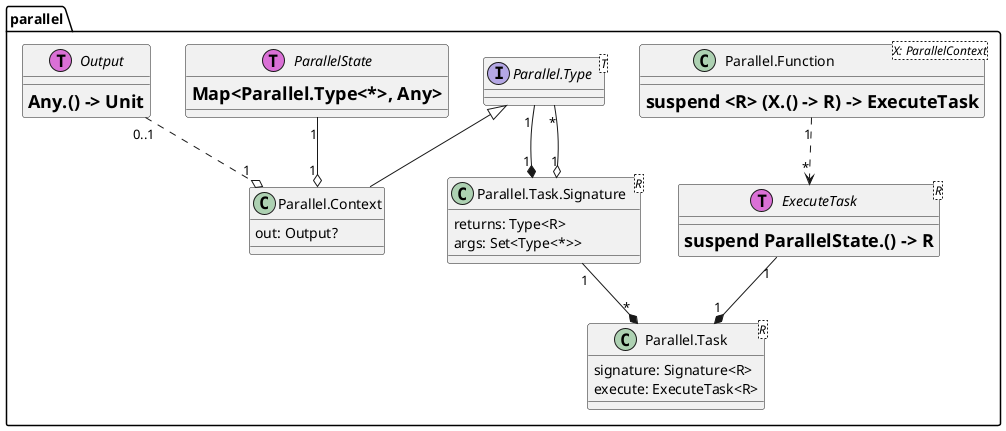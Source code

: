 @startuml


package "parallel" {

class "Parallel.Context" as Context {
out: Output?
}
class "Parallel.Task" as Task<R> {
signature: Signature<R>
execute: ExecuteTask<R>
}
class "Parallel.Task.Signature" as Task_Signature<R>{
returns: Type<R>
args: Set<Type<*>>
}
class "Parallel.Function" as Function<X: ParallelContext> {
= suspend <R> (X.() -> R) -> ExecuteTask
}
interface ExecuteTask<R> << (T, orchid) >> {
= suspend ParallelState.() -> R
}
interface "Parallel.Type" as Type <T>
interface ParallelState << (T, orchid) >> {
= Map<Parallel.Type<*>, Any>
}
interface Output << (T, orchid) >> {
= Any.() -> Unit
}

Output "0..1" ..o "1" Context
ParallelState "1" --o "1" Context
Type <|-- Context

Type "1" --* "1" Task_Signature
Type "*" --o "1" Task_Signature
Task_Signature "1" --* "*" Task

Function "1" ..> "*" ExecuteTask
ExecuteTask "1" --* "1" Task

@enduml

